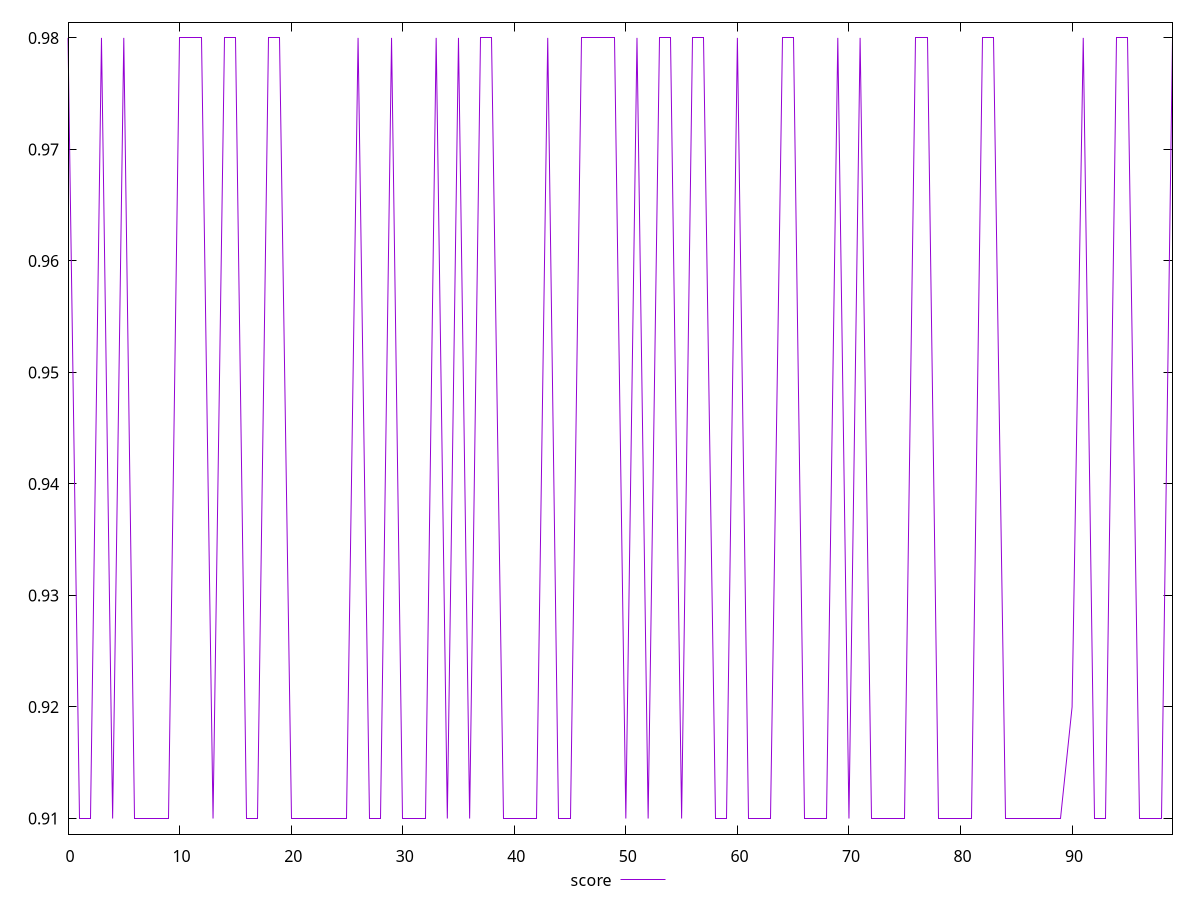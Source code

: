reset

$score <<EOF
0 0.98
1 0.91
2 0.91
3 0.98
4 0.91
5 0.98
6 0.91
7 0.91
8 0.91
9 0.91
10 0.98
11 0.98
12 0.98
13 0.91
14 0.98
15 0.98
16 0.91
17 0.91
18 0.98
19 0.98
20 0.91
21 0.91
22 0.91
23 0.91
24 0.91
25 0.91
26 0.98
27 0.91
28 0.91
29 0.98
30 0.91
31 0.91
32 0.91
33 0.98
34 0.91
35 0.98
36 0.91
37 0.98
38 0.98
39 0.91
40 0.91
41 0.91
42 0.91
43 0.98
44 0.91
45 0.91
46 0.98
47 0.98
48 0.98
49 0.98
50 0.91
51 0.98
52 0.91
53 0.98
54 0.98
55 0.91
56 0.98
57 0.98
58 0.91
59 0.91
60 0.98
61 0.91
62 0.91
63 0.91
64 0.98
65 0.98
66 0.91
67 0.91
68 0.91
69 0.98
70 0.91
71 0.98
72 0.91
73 0.91
74 0.91
75 0.91
76 0.98
77 0.98
78 0.91
79 0.91
80 0.91
81 0.91
82 0.98
83 0.98
84 0.91
85 0.91
86 0.91
87 0.91
88 0.91
89 0.91
90 0.92
91 0.98
92 0.91
93 0.91
94 0.98
95 0.98
96 0.91
97 0.91
98 0.91
99 0.98
EOF

set key outside below
set xrange [0:99]
set yrange [0.9086000000000001:0.9813999999999999]
set trange [0.9086000000000001:0.9813999999999999]
set terminal svg size 640, 500 enhanced background rgb 'white'
set output "reports/report_00028_2021-02-24T12-49-42.674Z/dom-size/samples/card/score/values.svg"

plot $score title "score" with line

reset

